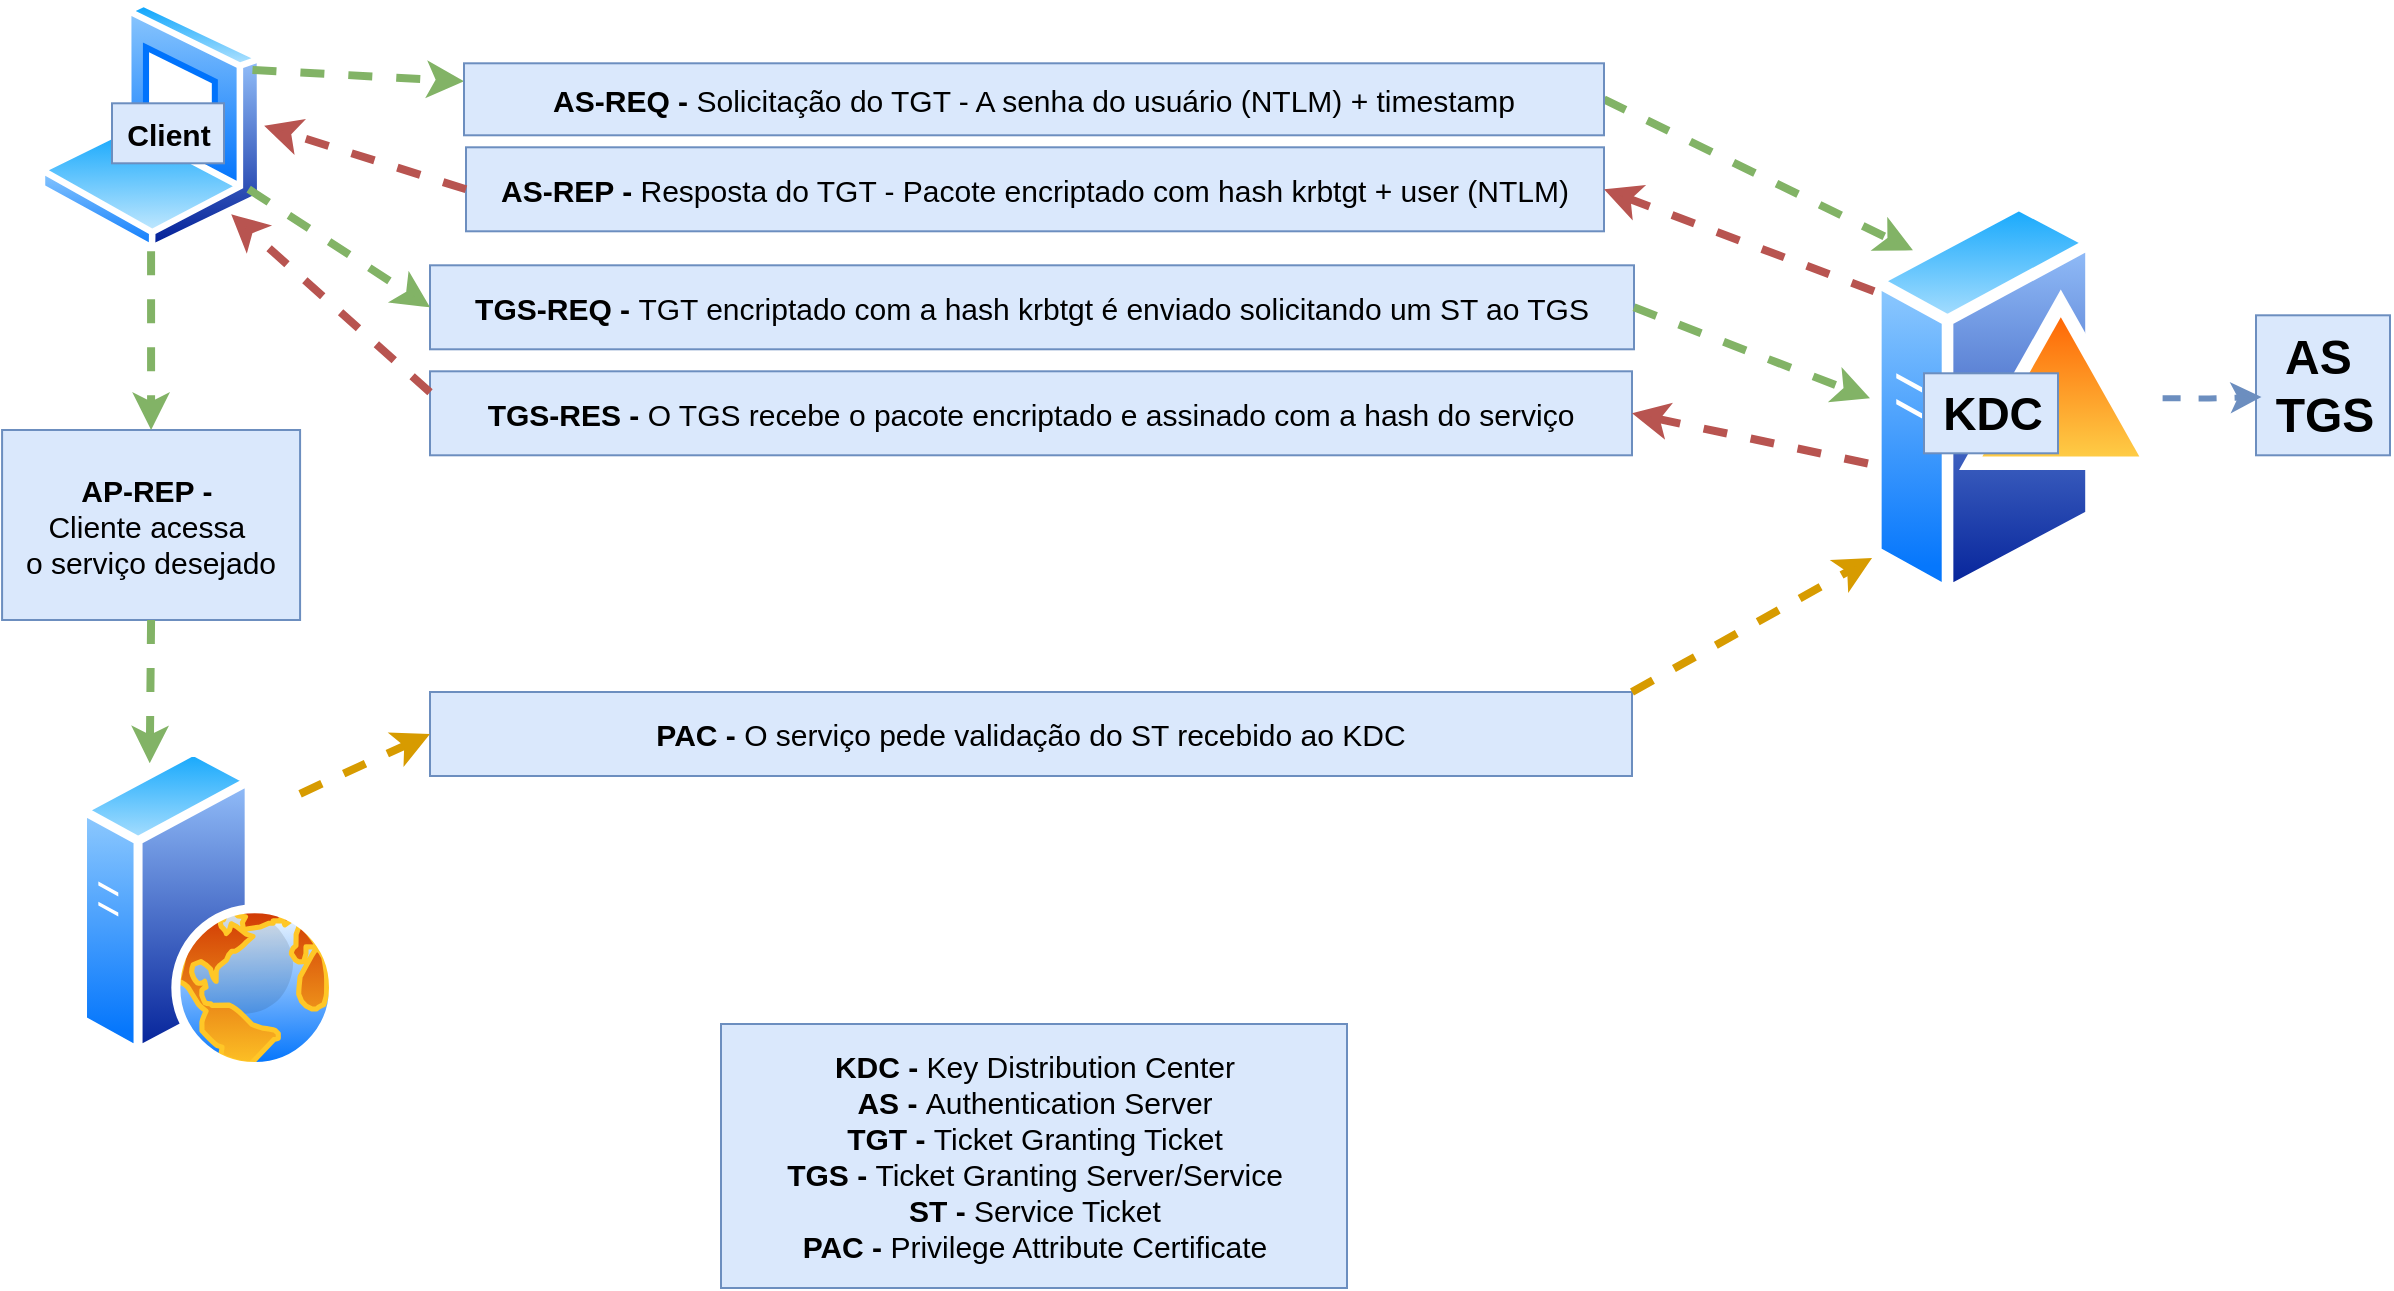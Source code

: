 <mxfile version="24.8.3">
  <diagram name="Page-1" id="x006pdGWxqQLqWnL8NJv">
    <mxGraphModel dx="1434" dy="738" grid="0" gridSize="10" guides="1" tooltips="1" connect="1" arrows="1" fold="1" page="1" pageScale="1" pageWidth="850" pageHeight="1100" math="0" shadow="0">
      <root>
        <mxCell id="0" />
        <mxCell id="1" parent="0" />
        <mxCell id="nkXZn6BLZi7EkJnUFuFs-2" value="" style="image;aspect=fixed;perimeter=ellipsePerimeter;html=1;align=center;shadow=0;dashed=0;spacingTop=3;image=img/lib/active_directory/laptop_client.svg;" vertex="1" parent="1">
          <mxGeometry x="64" y="29" width="113.08" height="125.65" as="geometry" />
        </mxCell>
        <mxCell id="nkXZn6BLZi7EkJnUFuFs-4" value="" style="image;aspect=fixed;perimeter=ellipsePerimeter;html=1;align=center;shadow=0;dashed=0;spacingTop=3;image=img/lib/active_directory/domain_controller.svg;" vertex="1" parent="1">
          <mxGeometry x="980" y="123.65" width="146.3" height="209" as="geometry" />
        </mxCell>
        <mxCell id="nkXZn6BLZi7EkJnUFuFs-5" value="AS&amp;nbsp;&lt;div style=&quot;font-size: 24px;&quot;&gt;TGS&lt;/div&gt;" style="text;html=1;align=center;verticalAlign=middle;resizable=0;points=[];autosize=1;strokeColor=#6c8ebf;fillColor=#dae8fc;fontStyle=1;labelBackgroundColor=none;fontSize=24;" vertex="1" parent="1">
          <mxGeometry x="1173" y="186.65" width="67" height="70" as="geometry" />
        </mxCell>
        <mxCell id="nkXZn6BLZi7EkJnUFuFs-6" value="&lt;span style=&quot;color: rgba(0, 0, 0, 0); font-family: monospace; font-size: 0px; text-align: start;&quot;&gt;%3CmxGraphModel%3E%3Croot%3E%3CmxCell%20id%3D%220%22%2F%3E%3CmxCell%20id%3D%221%22%20parent%3D%220%22%2F%3E%3CmxCell%20id%3D%222%22%20value%3D%22AS%26amp%3Bnbsp%3B%26lt%3Bdiv%20style%3D%26quot%3Bfont-size%3A%2015px%3B%26quot%3B%26gt%3BTGS%26lt%3B%2Fdiv%26gt%3B%22%20style%3D%22text%3Bhtml%3D1%3Balign%3Dcenter%3BverticalAlign%3Dmiddle%3Bresizable%3D0%3Bpoints%3D%5B%5D%3Bautosize%3D1%3BstrokeColor%3D%236c8ebf%3BfillColor%3D%23dae8fc%3BfontStyle%3D1%3BlabelBackgroundColor%3Dnone%3BfontSize%3D15%3B%22%20vertex%3D%221%22%20parent%3D%221%22%3E%3CmxGeometry%20x%3D%22692%22%20y%3D%22335%22%20width%3D%2249%22%20height%3D%2248%22%20as%3D%22geometry%22%2F%3E%3C%2FmxCell%3E%3C%2Froot%3E%3C%2FmxGraphModel%3E&lt;/span&gt;" style="text;html=1;align=center;verticalAlign=middle;resizable=0;points=[];autosize=1;strokeColor=none;fillColor=none;" vertex="1" parent="1">
          <mxGeometry x="596" y="127.65" width="18" height="26" as="geometry" />
        </mxCell>
        <mxCell id="nkXZn6BLZi7EkJnUFuFs-7" value="&lt;font style=&quot;font-size: 23px;&quot;&gt;KDC&lt;/font&gt;" style="text;html=1;align=center;verticalAlign=middle;resizable=0;points=[];autosize=1;strokeColor=#6c8ebf;fillColor=#dae8fc;fontStyle=1;labelBackgroundColor=none;fontSize=15;" vertex="1" parent="1">
          <mxGeometry x="1007" y="215.65" width="67" height="40" as="geometry" />
        </mxCell>
        <mxCell id="nkXZn6BLZi7EkJnUFuFs-10" style="edgeStyle=orthogonalEdgeStyle;rounded=0;orthogonalLoop=1;jettySize=auto;html=1;exitX=1;exitY=0.5;exitDx=0;exitDy=0;entryX=0.041;entryY=0.583;entryDx=0;entryDy=0;entryPerimeter=0;dashed=1;fillColor=#dae8fc;strokeColor=#6c8ebf;strokeWidth=3;" edge="1" parent="1" source="nkXZn6BLZi7EkJnUFuFs-4" target="nkXZn6BLZi7EkJnUFuFs-5">
          <mxGeometry relative="1" as="geometry" />
        </mxCell>
        <mxCell id="nkXZn6BLZi7EkJnUFuFs-12" value="Client" style="text;html=1;align=center;verticalAlign=middle;resizable=0;points=[];autosize=1;strokeColor=#6c8ebf;fillColor=#dae8fc;fontStyle=1;labelBackgroundColor=none;fontSize=15;" vertex="1" parent="1">
          <mxGeometry x="101.0" y="80.65" width="56" height="30" as="geometry" />
        </mxCell>
        <mxCell id="nkXZn6BLZi7EkJnUFuFs-15" value="" style="edgeStyle=none;orthogonalLoop=1;jettySize=auto;html=1;rounded=0;entryX=0;entryY=0.25;entryDx=0;entryDy=0;exitX=1;exitY=0.25;exitDx=0;exitDy=0;fillColor=#d5e8d4;strokeColor=#82b366;strokeWidth=4;dashed=1;" edge="1" parent="1" source="nkXZn6BLZi7EkJnUFuFs-2" target="nkXZn6BLZi7EkJnUFuFs-19">
          <mxGeometry width="100" relative="1" as="geometry">
            <mxPoint x="236" y="59.65" as="sourcePoint" />
            <mxPoint x="321.936" y="131.207" as="targetPoint" />
            <Array as="points" />
          </mxGeometry>
        </mxCell>
        <mxCell id="nkXZn6BLZi7EkJnUFuFs-17" value="" style="edgeStyle=none;orthogonalLoop=1;jettySize=auto;html=1;rounded=0;entryX=0;entryY=0;entryDx=0;entryDy=0;exitX=1;exitY=0.5;exitDx=0;exitDy=0;fillColor=#d5e8d4;strokeColor=#82b366;strokeWidth=4;dashed=1;" edge="1" parent="1" source="nkXZn6BLZi7EkJnUFuFs-19" target="nkXZn6BLZi7EkJnUFuFs-4">
          <mxGeometry width="100" relative="1" as="geometry">
            <mxPoint x="811.476" y="157.65" as="sourcePoint" />
            <mxPoint x="283" y="148.65" as="targetPoint" />
            <Array as="points" />
          </mxGeometry>
        </mxCell>
        <mxCell id="nkXZn6BLZi7EkJnUFuFs-19" value="&lt;span style=&quot;font-size: 15px; text-wrap-mode: nowrap;&quot;&gt;&lt;b&gt;AS-REQ&lt;/b&gt;&lt;/span&gt;&lt;span style=&quot;font-size: 15px; font-weight: 700; text-wrap-mode: nowrap;&quot;&gt; - &lt;/span&gt;&lt;span style=&quot;font-size: 15px; text-wrap-mode: nowrap;&quot;&gt;Solicitação do TGT - A senha do usuário (NTLM) + timestamp&lt;/span&gt;" style="whiteSpace=wrap;html=1;fillColor=#dae8fc;strokeColor=#6c8ebf;" vertex="1" parent="1">
          <mxGeometry x="277" y="60.65" width="570" height="36" as="geometry" />
        </mxCell>
        <mxCell id="nkXZn6BLZi7EkJnUFuFs-20" value="&lt;span style=&quot;font-size: 15px; font-weight: 700; text-wrap-mode: nowrap;&quot;&gt;AS-REP - &lt;/span&gt;&lt;span style=&quot;font-size: 15px; text-wrap-mode: nowrap;&quot;&gt;Resposta do TGT - Pacote encriptado com hash krbtgt + user (NTLM)&lt;/span&gt;" style="whiteSpace=wrap;html=1;fillColor=#dae8fc;strokeColor=#6c8ebf;" vertex="1" parent="1">
          <mxGeometry x="278" y="102.65" width="569" height="42" as="geometry" />
        </mxCell>
        <mxCell id="nkXZn6BLZi7EkJnUFuFs-21" value="" style="edgeStyle=none;orthogonalLoop=1;jettySize=auto;html=1;rounded=0;entryX=1;entryY=0.5;entryDx=0;entryDy=0;exitX=0.014;exitY=0.244;exitDx=0;exitDy=0;fillColor=#f8cecc;strokeColor=#b85450;strokeWidth=4;exitPerimeter=0;dashed=1;" edge="1" parent="1" source="nkXZn6BLZi7EkJnUFuFs-4" target="nkXZn6BLZi7EkJnUFuFs-20">
          <mxGeometry width="100" relative="1" as="geometry">
            <mxPoint x="839" y="138.65" as="sourcePoint" />
            <mxPoint x="989" y="191.65" as="targetPoint" />
            <Array as="points" />
          </mxGeometry>
        </mxCell>
        <mxCell id="nkXZn6BLZi7EkJnUFuFs-22" value="" style="edgeStyle=none;orthogonalLoop=1;jettySize=auto;html=1;rounded=0;entryX=1;entryY=0.5;entryDx=0;entryDy=0;fillColor=#f8cecc;strokeColor=#b85450;strokeWidth=4;exitX=0;exitY=0.5;exitDx=0;exitDy=0;dashed=1;" edge="1" parent="1" source="nkXZn6BLZi7EkJnUFuFs-20" target="nkXZn6BLZi7EkJnUFuFs-2">
          <mxGeometry width="100" relative="1" as="geometry">
            <mxPoint x="280" y="152.65" as="sourcePoint" />
            <mxPoint x="177.08" y="126.65" as="targetPoint" />
            <Array as="points" />
          </mxGeometry>
        </mxCell>
        <mxCell id="nkXZn6BLZi7EkJnUFuFs-23" value="&lt;span style=&quot;font-size: 15px; font-weight: 700; text-wrap-mode: nowrap;&quot;&gt;TGS-REQ - &lt;/span&gt;&lt;span style=&quot;font-size: 15px; text-wrap-mode: nowrap;&quot;&gt;TGT encriptado com a hash krbtgt é enviado solicitando um ST ao TGS&lt;/span&gt;" style="whiteSpace=wrap;html=1;fillColor=#dae8fc;strokeColor=#6c8ebf;" vertex="1" parent="1">
          <mxGeometry x="260" y="161.65" width="602" height="42" as="geometry" />
        </mxCell>
        <mxCell id="nkXZn6BLZi7EkJnUFuFs-24" value="" style="edgeStyle=none;orthogonalLoop=1;jettySize=auto;html=1;rounded=0;entryX=0;entryY=0.5;entryDx=0;entryDy=0;fillColor=#d5e8d4;strokeColor=#82b366;strokeWidth=4;dashed=1;" edge="1" parent="1" source="nkXZn6BLZi7EkJnUFuFs-2" target="nkXZn6BLZi7EkJnUFuFs-23">
          <mxGeometry width="100" relative="1" as="geometry">
            <mxPoint x="167" y="135.65" as="sourcePoint" />
            <mxPoint x="278" y="165.65" as="targetPoint" />
            <Array as="points" />
          </mxGeometry>
        </mxCell>
        <mxCell id="nkXZn6BLZi7EkJnUFuFs-25" value="" style="edgeStyle=none;orthogonalLoop=1;jettySize=auto;html=1;rounded=0;entryX=0;entryY=0.5;entryDx=0;entryDy=0;exitX=1;exitY=0.5;exitDx=0;exitDy=0;fillColor=#d5e8d4;strokeColor=#82b366;strokeWidth=4;dashed=1;" edge="1" parent="1" source="nkXZn6BLZi7EkJnUFuFs-23" target="nkXZn6BLZi7EkJnUFuFs-4">
          <mxGeometry width="100" relative="1" as="geometry">
            <mxPoint x="858" y="217.65" as="sourcePoint" />
            <mxPoint x="983" y="272.65" as="targetPoint" />
            <Array as="points" />
          </mxGeometry>
        </mxCell>
        <mxCell id="nkXZn6BLZi7EkJnUFuFs-27" value="&lt;span style=&quot;font-size: 15px; font-weight: 700; text-wrap-mode: nowrap;&quot;&gt;TGS-RES - &lt;/span&gt;&lt;span style=&quot;font-size: 15px; text-wrap-mode: nowrap;&quot;&gt;O TGS recebe o pacote encriptado e assinado com a hash do serviço&lt;/span&gt;" style="whiteSpace=wrap;html=1;fillColor=#dae8fc;strokeColor=#6c8ebf;" vertex="1" parent="1">
          <mxGeometry x="260" y="214.65" width="601" height="42" as="geometry" />
        </mxCell>
        <mxCell id="nkXZn6BLZi7EkJnUFuFs-28" value="" style="edgeStyle=none;orthogonalLoop=1;jettySize=auto;html=1;rounded=0;entryX=1;entryY=0.5;entryDx=0;entryDy=0;exitX=-0.007;exitY=0.656;exitDx=0;exitDy=0;fillColor=#f8cecc;strokeColor=#b85450;strokeWidth=4;exitPerimeter=0;dashed=1;" edge="1" parent="1" source="nkXZn6BLZi7EkJnUFuFs-4" target="nkXZn6BLZi7EkJnUFuFs-27">
          <mxGeometry width="100" relative="1" as="geometry">
            <mxPoint x="992" y="267.65" as="sourcePoint" />
            <mxPoint x="857" y="216.65" as="targetPoint" />
            <Array as="points" />
          </mxGeometry>
        </mxCell>
        <mxCell id="nkXZn6BLZi7EkJnUFuFs-29" value="" style="edgeStyle=none;orthogonalLoop=1;jettySize=auto;html=1;rounded=0;entryX=1;entryY=1;entryDx=0;entryDy=0;exitX=0;exitY=0.25;exitDx=0;exitDy=0;fillColor=#f8cecc;strokeColor=#b85450;strokeWidth=4;dashed=1;" edge="1" parent="1" source="nkXZn6BLZi7EkJnUFuFs-27" target="nkXZn6BLZi7EkJnUFuFs-2">
          <mxGeometry width="100" relative="1" as="geometry">
            <mxPoint x="221" y="231.65" as="sourcePoint" />
            <mxPoint x="103" y="206.65" as="targetPoint" />
            <Array as="points" />
          </mxGeometry>
        </mxCell>
        <mxCell id="nkXZn6BLZi7EkJnUFuFs-30" value="&lt;span style=&quot;font-size: 15px; text-wrap-mode: nowrap;&quot;&gt;&lt;b&gt;AP-REP -&amp;nbsp;&lt;/b&gt;&lt;/span&gt;&lt;div&gt;&lt;span style=&quot;font-size: 15px; text-wrap-mode: nowrap;&quot;&gt;Cliente&amp;nbsp;&lt;/span&gt;&lt;span style=&quot;font-size: 15px; text-wrap-mode: nowrap; background-color: initial;&quot;&gt;acessa&amp;nbsp;&lt;/span&gt;&lt;/div&gt;&lt;div&gt;&lt;span style=&quot;font-size: 15px; text-wrap-mode: nowrap;&quot;&gt;o serviço desejado&lt;/span&gt;&lt;/div&gt;" style="whiteSpace=wrap;html=1;fillColor=#dae8fc;strokeColor=#6c8ebf;" vertex="1" parent="1">
          <mxGeometry x="46.04" y="244" width="149" height="95" as="geometry" />
        </mxCell>
        <mxCell id="nkXZn6BLZi7EkJnUFuFs-31" value="" style="image;aspect=fixed;perimeter=ellipsePerimeter;html=1;align=center;shadow=0;dashed=0;spacingTop=3;image=img/lib/active_directory/web_server.svg;" vertex="1" parent="1">
          <mxGeometry x="84" y="402" width="130" height="162.5" as="geometry" />
        </mxCell>
        <mxCell id="nkXZn6BLZi7EkJnUFuFs-33" value="" style="edgeStyle=none;orthogonalLoop=1;jettySize=auto;html=1;rounded=0;entryX=0.5;entryY=0;entryDx=0;entryDy=0;fillColor=#d5e8d4;strokeColor=#82b366;strokeWidth=4;exitX=0.5;exitY=1;exitDx=0;exitDy=0;dashed=1;" edge="1" parent="1" source="nkXZn6BLZi7EkJnUFuFs-2" target="nkXZn6BLZi7EkJnUFuFs-30">
          <mxGeometry width="100" relative="1" as="geometry">
            <mxPoint x="64" y="198.15" as="sourcePoint" />
            <mxPoint x="155" y="258.15" as="targetPoint" />
            <Array as="points" />
          </mxGeometry>
        </mxCell>
        <mxCell id="nkXZn6BLZi7EkJnUFuFs-34" value="" style="edgeStyle=none;orthogonalLoop=1;jettySize=auto;html=1;rounded=0;entryX=0.25;entryY=0;entryDx=0;entryDy=0;fillColor=#d5e8d4;strokeColor=#82b366;strokeWidth=4;exitX=0.5;exitY=1;exitDx=0;exitDy=0;dashed=1;" edge="1" parent="1" source="nkXZn6BLZi7EkJnUFuFs-30" target="nkXZn6BLZi7EkJnUFuFs-31">
          <mxGeometry width="100" relative="1" as="geometry">
            <mxPoint x="120.04" y="337" as="sourcePoint" />
            <mxPoint x="120.04" y="426" as="targetPoint" />
            <Array as="points" />
          </mxGeometry>
        </mxCell>
        <mxCell id="nkXZn6BLZi7EkJnUFuFs-35" value="&lt;span style=&quot;font-size: 15px; font-weight: 700; text-wrap-mode: nowrap;&quot;&gt;PAC - &lt;/span&gt;&lt;span style=&quot;font-size: 15px; text-wrap-mode: nowrap;&quot;&gt;O serviço pede validação do ST recebido ao KDC&lt;/span&gt;" style="whiteSpace=wrap;html=1;fillColor=#dae8fc;strokeColor=#6c8ebf;" vertex="1" parent="1">
          <mxGeometry x="260" y="375" width="601" height="42" as="geometry" />
        </mxCell>
        <mxCell id="nkXZn6BLZi7EkJnUFuFs-37" value="" style="edgeStyle=none;orthogonalLoop=1;jettySize=auto;html=1;rounded=0;entryX=0;entryY=0.5;entryDx=0;entryDy=0;fillColor=#ffe6cc;strokeColor=#d79b00;strokeWidth=4;exitX=1;exitY=0;exitDx=0;exitDy=0;dashed=1;" edge="1" parent="1" source="nkXZn6BLZi7EkJnUFuFs-31" target="nkXZn6BLZi7EkJnUFuFs-35">
          <mxGeometry width="100" relative="1" as="geometry">
            <mxPoint x="244" y="451" as="sourcePoint" />
            <mxPoint x="243" y="570" as="targetPoint" />
            <Array as="points" />
          </mxGeometry>
        </mxCell>
        <mxCell id="nkXZn6BLZi7EkJnUFuFs-38" value="" style="edgeStyle=none;orthogonalLoop=1;jettySize=auto;html=1;rounded=0;entryX=0.007;entryY=0.882;entryDx=0;entryDy=0;fillColor=#ffe6cc;strokeColor=#d79b00;strokeWidth=4;exitX=1;exitY=0;exitDx=0;exitDy=0;entryPerimeter=0;dashed=1;" edge="1" parent="1" source="nkXZn6BLZi7EkJnUFuFs-35" target="nkXZn6BLZi7EkJnUFuFs-4">
          <mxGeometry width="100" relative="1" as="geometry">
            <mxPoint x="862" y="391" as="sourcePoint" />
            <mxPoint x="944" y="327" as="targetPoint" />
            <Array as="points" />
          </mxGeometry>
        </mxCell>
        <mxCell id="nkXZn6BLZi7EkJnUFuFs-41" value="&lt;span style=&quot;font-size: 15px; font-weight: 700; text-wrap-mode: nowrap;&quot;&gt;KDC - &lt;/span&gt;&lt;span style=&quot;font-size: 15px; text-wrap-mode: nowrap;&quot;&gt;Key Distribution Center&lt;/span&gt;&lt;div&gt;&lt;span style=&quot;font-size: 15px; text-wrap-mode: nowrap;&quot;&gt;&lt;b&gt;AS - &lt;/b&gt;Authentication Server&lt;/span&gt;&lt;/div&gt;&lt;div&gt;&lt;span style=&quot;font-size: 15px; text-wrap-mode: nowrap;&quot;&gt;&lt;b&gt;TGT - &lt;/b&gt;Ticket Granting Ticket&lt;/span&gt;&lt;/div&gt;&lt;div&gt;&lt;span style=&quot;font-size: 15px; text-wrap-mode: nowrap;&quot;&gt;&lt;b&gt;TGS - &lt;/b&gt;Ticket Granting Server/Service&lt;/span&gt;&lt;/div&gt;&lt;div&gt;&lt;span style=&quot;font-size: 15px; text-wrap-mode: nowrap;&quot;&gt;&lt;b&gt;ST - &lt;/b&gt;Service Ticket&lt;/span&gt;&lt;/div&gt;&lt;div style=&quot;font-size: 15px;&quot;&gt;&lt;b&gt;PAC - &lt;/b&gt;Privilege Attribute Certificate&lt;/div&gt;" style="whiteSpace=wrap;html=1;fillColor=#dae8fc;strokeColor=#6c8ebf;align=center;" vertex="1" parent="1">
          <mxGeometry x="405.5" y="541" width="313" height="132" as="geometry" />
        </mxCell>
      </root>
    </mxGraphModel>
  </diagram>
</mxfile>
